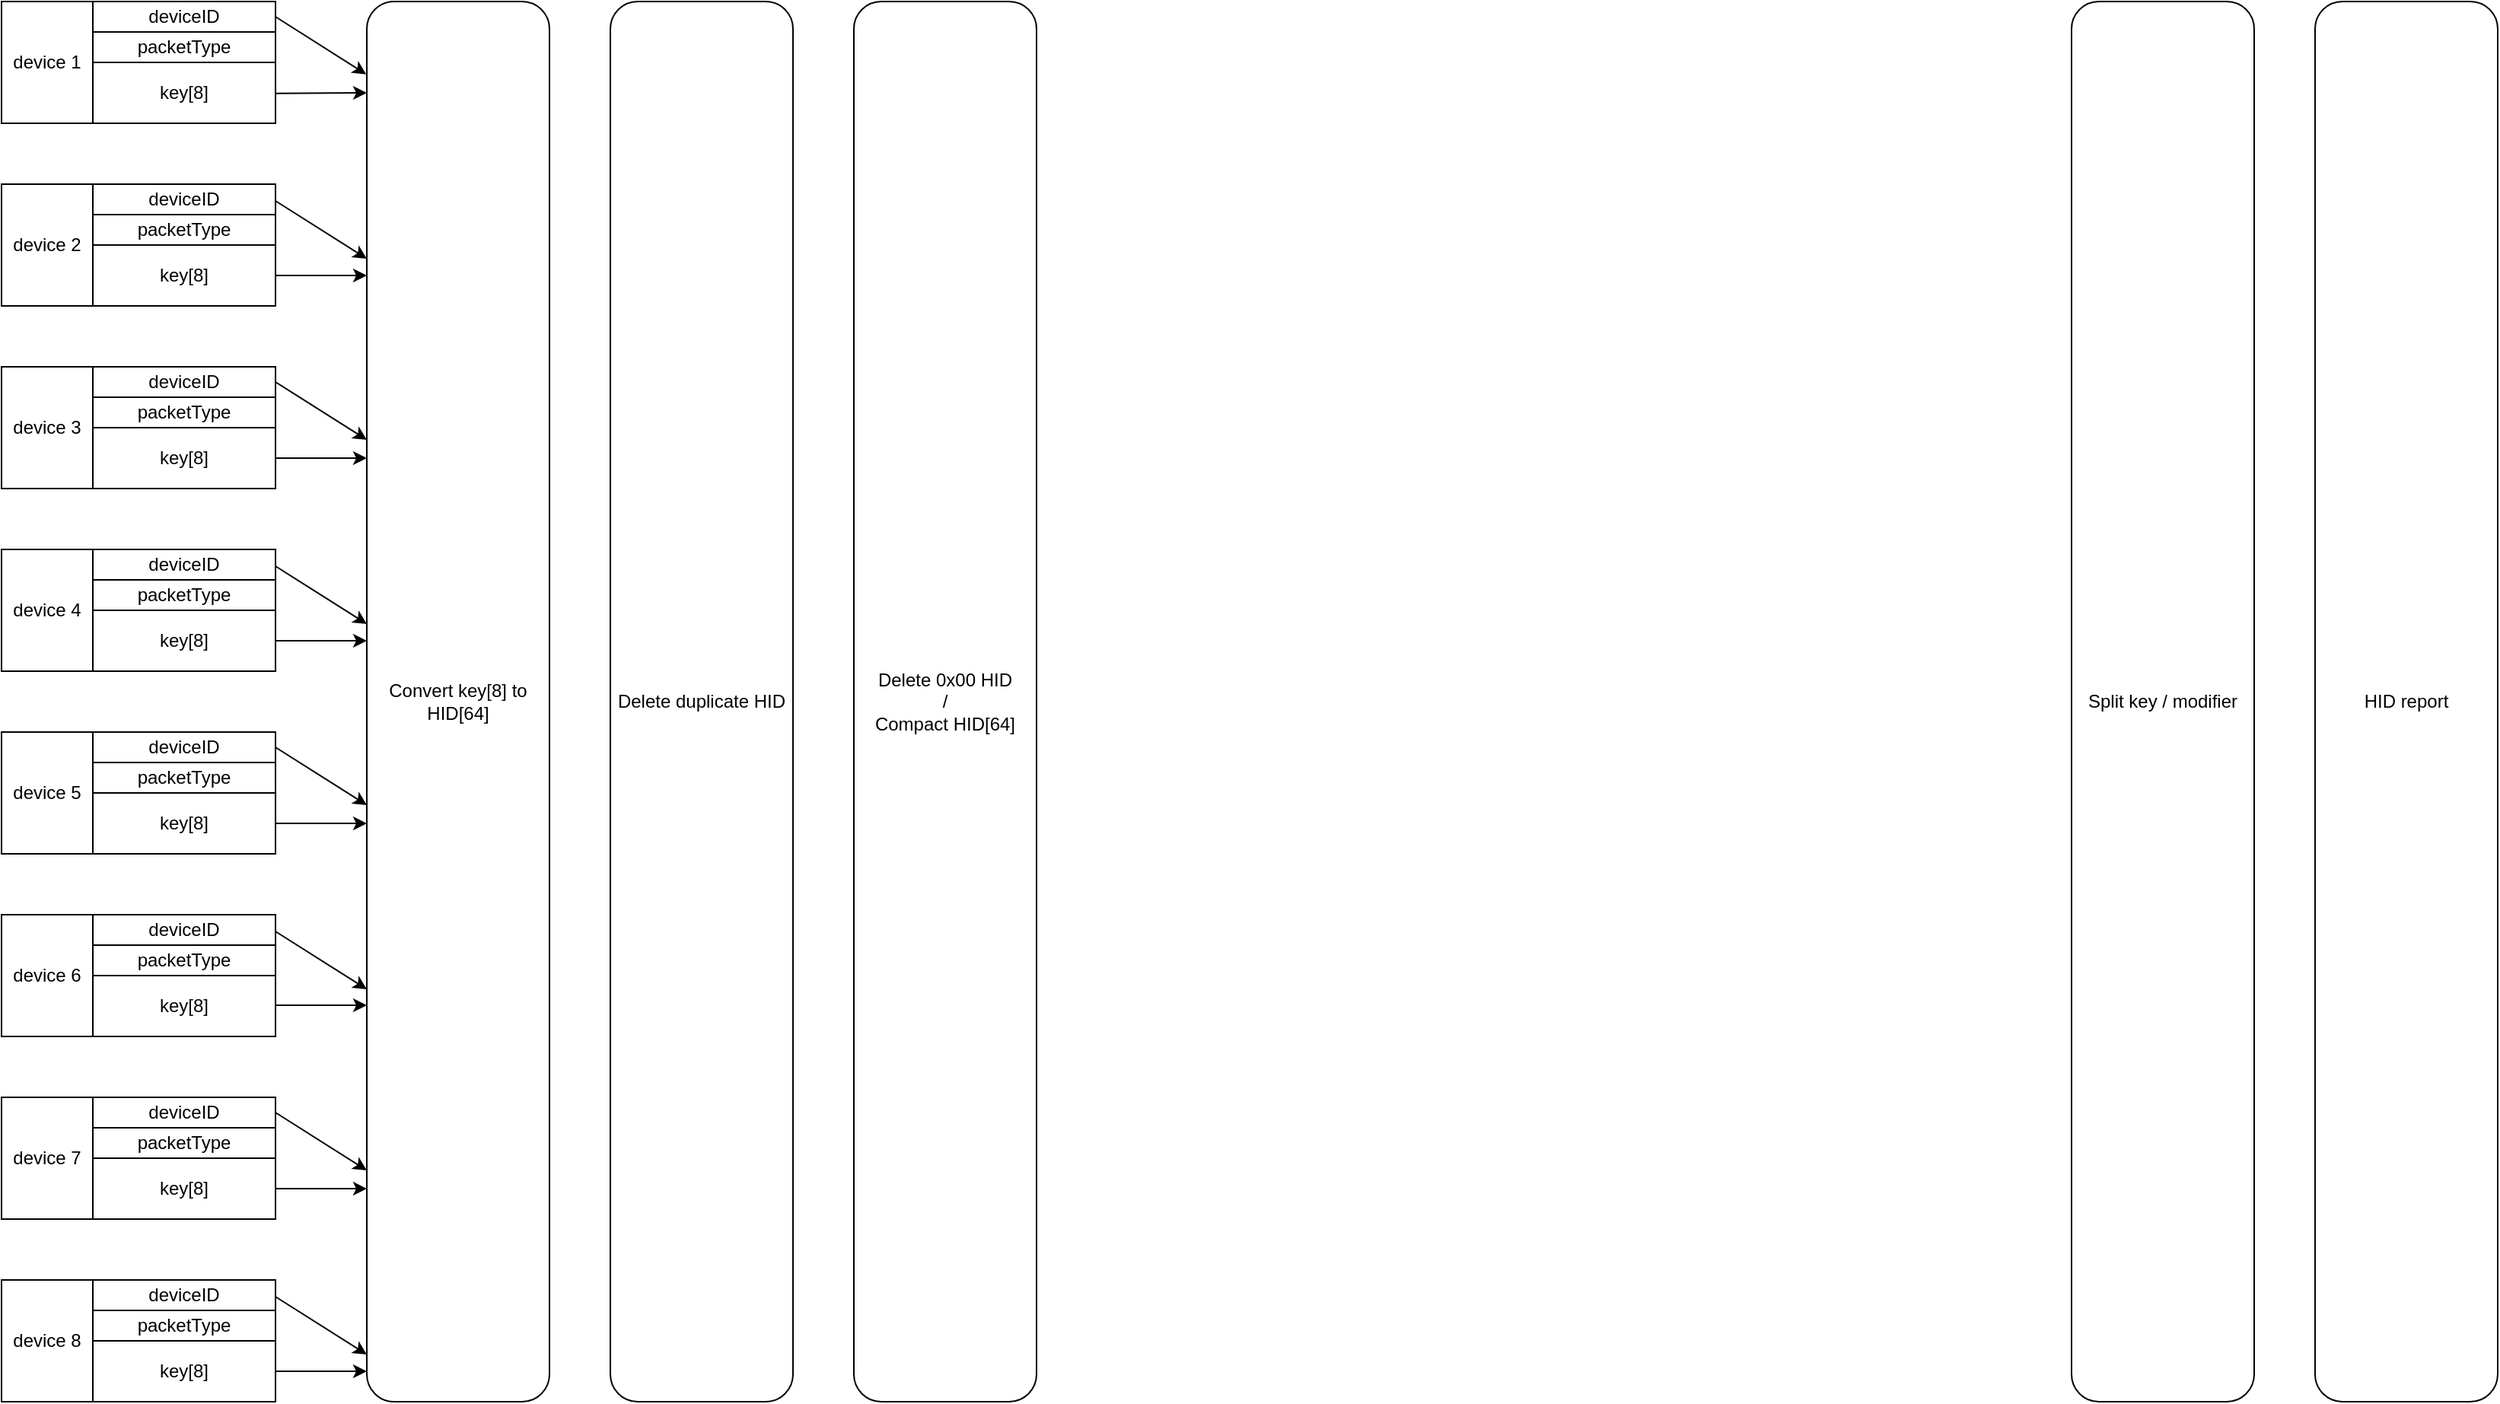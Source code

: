 <mxfile version="24.2.3" type="device">
  <diagram name="Page-1" id="1K8t9e2gKavGWn6M4ps2">
    <mxGraphModel dx="2963" dy="1580" grid="1" gridSize="10" guides="1" tooltips="1" connect="1" arrows="1" fold="1" page="1" pageScale="1" pageWidth="1920" pageHeight="1200" math="0" shadow="0">
      <root>
        <mxCell id="0" />
        <mxCell id="1" parent="0" />
        <mxCell id="XzW9qq2fiSl_eEfHe5dh-1" value="device 1" style="rounded=0;whiteSpace=wrap;html=1;" vertex="1" parent="1">
          <mxGeometry x="40" y="40" width="60" height="80" as="geometry" />
        </mxCell>
        <mxCell id="XzW9qq2fiSl_eEfHe5dh-3" value="deviceID" style="rounded=0;whiteSpace=wrap;html=1;" vertex="1" parent="1">
          <mxGeometry x="100" y="40" width="120" height="20" as="geometry" />
        </mxCell>
        <mxCell id="XzW9qq2fiSl_eEfHe5dh-4" value="packetType" style="rounded=0;whiteSpace=wrap;html=1;" vertex="1" parent="1">
          <mxGeometry x="100" y="60" width="120" height="20" as="geometry" />
        </mxCell>
        <mxCell id="XzW9qq2fiSl_eEfHe5dh-5" value="key[8]" style="rounded=0;whiteSpace=wrap;html=1;" vertex="1" parent="1">
          <mxGeometry x="100" y="80" width="120" height="40" as="geometry" />
        </mxCell>
        <mxCell id="XzW9qq2fiSl_eEfHe5dh-10" value="device 2" style="rounded=0;whiteSpace=wrap;html=1;" vertex="1" parent="1">
          <mxGeometry x="40" y="160" width="60" height="80" as="geometry" />
        </mxCell>
        <mxCell id="XzW9qq2fiSl_eEfHe5dh-11" value="deviceID" style="rounded=0;whiteSpace=wrap;html=1;" vertex="1" parent="1">
          <mxGeometry x="100" y="160" width="120" height="20" as="geometry" />
        </mxCell>
        <mxCell id="XzW9qq2fiSl_eEfHe5dh-12" value="packetType" style="rounded=0;whiteSpace=wrap;html=1;" vertex="1" parent="1">
          <mxGeometry x="100" y="180" width="120" height="20" as="geometry" />
        </mxCell>
        <mxCell id="XzW9qq2fiSl_eEfHe5dh-13" value="key[8]" style="rounded=0;whiteSpace=wrap;html=1;" vertex="1" parent="1">
          <mxGeometry x="100" y="200" width="120" height="40" as="geometry" />
        </mxCell>
        <mxCell id="XzW9qq2fiSl_eEfHe5dh-14" value="&lt;div&gt;device 3&lt;/div&gt;" style="rounded=0;whiteSpace=wrap;html=1;" vertex="1" parent="1">
          <mxGeometry x="40" y="280" width="60" height="80" as="geometry" />
        </mxCell>
        <mxCell id="XzW9qq2fiSl_eEfHe5dh-15" value="deviceID" style="rounded=0;whiteSpace=wrap;html=1;" vertex="1" parent="1">
          <mxGeometry x="100" y="280" width="120" height="20" as="geometry" />
        </mxCell>
        <mxCell id="XzW9qq2fiSl_eEfHe5dh-16" value="packetType" style="rounded=0;whiteSpace=wrap;html=1;" vertex="1" parent="1">
          <mxGeometry x="100" y="300" width="120" height="20" as="geometry" />
        </mxCell>
        <mxCell id="XzW9qq2fiSl_eEfHe5dh-17" value="key[8]" style="rounded=0;whiteSpace=wrap;html=1;" vertex="1" parent="1">
          <mxGeometry x="100" y="320" width="120" height="40" as="geometry" />
        </mxCell>
        <mxCell id="XzW9qq2fiSl_eEfHe5dh-18" value="&lt;div&gt;device 4&lt;/div&gt;" style="rounded=0;whiteSpace=wrap;html=1;" vertex="1" parent="1">
          <mxGeometry x="40" y="400" width="60" height="80" as="geometry" />
        </mxCell>
        <mxCell id="XzW9qq2fiSl_eEfHe5dh-19" value="deviceID" style="rounded=0;whiteSpace=wrap;html=1;" vertex="1" parent="1">
          <mxGeometry x="100" y="400" width="120" height="20" as="geometry" />
        </mxCell>
        <mxCell id="XzW9qq2fiSl_eEfHe5dh-20" value="packetType" style="rounded=0;whiteSpace=wrap;html=1;" vertex="1" parent="1">
          <mxGeometry x="100" y="420" width="120" height="20" as="geometry" />
        </mxCell>
        <mxCell id="XzW9qq2fiSl_eEfHe5dh-21" value="key[8]" style="rounded=0;whiteSpace=wrap;html=1;" vertex="1" parent="1">
          <mxGeometry x="100" y="440" width="120" height="40" as="geometry" />
        </mxCell>
        <mxCell id="XzW9qq2fiSl_eEfHe5dh-22" value="device 5" style="rounded=0;whiteSpace=wrap;html=1;" vertex="1" parent="1">
          <mxGeometry x="40" y="520" width="60" height="80" as="geometry" />
        </mxCell>
        <mxCell id="XzW9qq2fiSl_eEfHe5dh-23" value="deviceID" style="rounded=0;whiteSpace=wrap;html=1;" vertex="1" parent="1">
          <mxGeometry x="100" y="520" width="120" height="20" as="geometry" />
        </mxCell>
        <mxCell id="XzW9qq2fiSl_eEfHe5dh-24" value="packetType" style="rounded=0;whiteSpace=wrap;html=1;" vertex="1" parent="1">
          <mxGeometry x="100" y="540" width="120" height="20" as="geometry" />
        </mxCell>
        <mxCell id="XzW9qq2fiSl_eEfHe5dh-25" value="key[8]" style="rounded=0;whiteSpace=wrap;html=1;" vertex="1" parent="1">
          <mxGeometry x="100" y="560" width="120" height="40" as="geometry" />
        </mxCell>
        <mxCell id="XzW9qq2fiSl_eEfHe5dh-26" value="device 6" style="rounded=0;whiteSpace=wrap;html=1;" vertex="1" parent="1">
          <mxGeometry x="40" y="640" width="60" height="80" as="geometry" />
        </mxCell>
        <mxCell id="XzW9qq2fiSl_eEfHe5dh-27" value="deviceID" style="rounded=0;whiteSpace=wrap;html=1;" vertex="1" parent="1">
          <mxGeometry x="100" y="640" width="120" height="20" as="geometry" />
        </mxCell>
        <mxCell id="XzW9qq2fiSl_eEfHe5dh-28" value="packetType" style="rounded=0;whiteSpace=wrap;html=1;" vertex="1" parent="1">
          <mxGeometry x="100" y="660" width="120" height="20" as="geometry" />
        </mxCell>
        <mxCell id="XzW9qq2fiSl_eEfHe5dh-29" value="key[8]" style="rounded=0;whiteSpace=wrap;html=1;" vertex="1" parent="1">
          <mxGeometry x="100" y="680" width="120" height="40" as="geometry" />
        </mxCell>
        <mxCell id="XzW9qq2fiSl_eEfHe5dh-30" value="device 7" style="rounded=0;whiteSpace=wrap;html=1;" vertex="1" parent="1">
          <mxGeometry x="40" y="760" width="60" height="80" as="geometry" />
        </mxCell>
        <mxCell id="XzW9qq2fiSl_eEfHe5dh-31" value="deviceID" style="rounded=0;whiteSpace=wrap;html=1;" vertex="1" parent="1">
          <mxGeometry x="100" y="760" width="120" height="20" as="geometry" />
        </mxCell>
        <mxCell id="XzW9qq2fiSl_eEfHe5dh-32" value="packetType" style="rounded=0;whiteSpace=wrap;html=1;" vertex="1" parent="1">
          <mxGeometry x="100" y="780" width="120" height="20" as="geometry" />
        </mxCell>
        <mxCell id="XzW9qq2fiSl_eEfHe5dh-33" value="key[8]" style="rounded=0;whiteSpace=wrap;html=1;" vertex="1" parent="1">
          <mxGeometry x="100" y="800" width="120" height="40" as="geometry" />
        </mxCell>
        <mxCell id="XzW9qq2fiSl_eEfHe5dh-34" value="device 8" style="rounded=0;whiteSpace=wrap;html=1;" vertex="1" parent="1">
          <mxGeometry x="40" y="880" width="60" height="80" as="geometry" />
        </mxCell>
        <mxCell id="XzW9qq2fiSl_eEfHe5dh-35" value="deviceID" style="rounded=0;whiteSpace=wrap;html=1;" vertex="1" parent="1">
          <mxGeometry x="100" y="880" width="120" height="20" as="geometry" />
        </mxCell>
        <mxCell id="XzW9qq2fiSl_eEfHe5dh-36" value="packetType" style="rounded=0;whiteSpace=wrap;html=1;" vertex="1" parent="1">
          <mxGeometry x="100" y="900" width="120" height="20" as="geometry" />
        </mxCell>
        <mxCell id="XzW9qq2fiSl_eEfHe5dh-37" value="key[8]" style="rounded=0;whiteSpace=wrap;html=1;" vertex="1" parent="1">
          <mxGeometry x="100" y="920" width="120" height="40" as="geometry" />
        </mxCell>
        <mxCell id="XzW9qq2fiSl_eEfHe5dh-38" value="Convert key[8] to HID[64]" style="rounded=1;whiteSpace=wrap;html=1;glass=0;shadow=0;" vertex="1" parent="1">
          <mxGeometry x="280" y="40" width="120" height="920" as="geometry" />
        </mxCell>
        <mxCell id="XzW9qq2fiSl_eEfHe5dh-39" value="Delete duplicate HID" style="rounded=1;whiteSpace=wrap;html=1;" vertex="1" parent="1">
          <mxGeometry x="440" y="40" width="120" height="920" as="geometry" />
        </mxCell>
        <mxCell id="XzW9qq2fiSl_eEfHe5dh-40" value="&lt;div&gt;Delete 0x00 HID&lt;/div&gt;&lt;div&gt;/&lt;br&gt;&lt;/div&gt;&lt;div&gt;Compact HID[64]&lt;br&gt;&lt;/div&gt;" style="rounded=1;whiteSpace=wrap;html=1;" vertex="1" parent="1">
          <mxGeometry x="600" y="40" width="120" height="920" as="geometry" />
        </mxCell>
        <mxCell id="XzW9qq2fiSl_eEfHe5dh-41" value="HID report" style="rounded=1;whiteSpace=wrap;html=1;" vertex="1" parent="1">
          <mxGeometry x="1560" y="40" width="120" height="920" as="geometry" />
        </mxCell>
        <mxCell id="XzW9qq2fiSl_eEfHe5dh-42" value="Split key / modifier" style="rounded=1;whiteSpace=wrap;html=1;" vertex="1" parent="1">
          <mxGeometry x="1400" y="40" width="120" height="920" as="geometry" />
        </mxCell>
        <mxCell id="XzW9qq2fiSl_eEfHe5dh-43" value="" style="endArrow=classic;html=1;rounded=0;exitX=1;exitY=0.25;exitDx=0;exitDy=0;entryX=-0.003;entryY=0.054;entryDx=0;entryDy=0;entryPerimeter=0;" edge="1" parent="1">
          <mxGeometry width="50" height="50" relative="1" as="geometry">
            <mxPoint x="220.36" y="100.32" as="sourcePoint" />
            <mxPoint x="280" y="100" as="targetPoint" />
          </mxGeometry>
        </mxCell>
        <mxCell id="XzW9qq2fiSl_eEfHe5dh-44" value="" style="endArrow=classic;html=1;rounded=0;exitX=1;exitY=0.25;exitDx=0;exitDy=0;entryX=-0.003;entryY=0.054;entryDx=0;entryDy=0;entryPerimeter=0;" edge="1" parent="1">
          <mxGeometry width="50" height="50" relative="1" as="geometry">
            <mxPoint x="220" y="220" as="sourcePoint" />
            <mxPoint x="280" y="220" as="targetPoint" />
          </mxGeometry>
        </mxCell>
        <mxCell id="XzW9qq2fiSl_eEfHe5dh-45" value="" style="endArrow=classic;html=1;rounded=0;exitX=1;exitY=0.25;exitDx=0;exitDy=0;entryX=-0.003;entryY=0.054;entryDx=0;entryDy=0;entryPerimeter=0;" edge="1" parent="1">
          <mxGeometry width="50" height="50" relative="1" as="geometry">
            <mxPoint x="220" y="340" as="sourcePoint" />
            <mxPoint x="280" y="340" as="targetPoint" />
          </mxGeometry>
        </mxCell>
        <mxCell id="XzW9qq2fiSl_eEfHe5dh-46" value="" style="endArrow=classic;html=1;rounded=0;exitX=1;exitY=0.25;exitDx=0;exitDy=0;entryX=-0.003;entryY=0.054;entryDx=0;entryDy=0;entryPerimeter=0;" edge="1" parent="1">
          <mxGeometry width="50" height="50" relative="1" as="geometry">
            <mxPoint x="220" y="460" as="sourcePoint" />
            <mxPoint x="280" y="460" as="targetPoint" />
          </mxGeometry>
        </mxCell>
        <mxCell id="XzW9qq2fiSl_eEfHe5dh-47" value="" style="endArrow=classic;html=1;rounded=0;exitX=1;exitY=0.25;exitDx=0;exitDy=0;entryX=-0.003;entryY=0.054;entryDx=0;entryDy=0;entryPerimeter=0;" edge="1" parent="1">
          <mxGeometry width="50" height="50" relative="1" as="geometry">
            <mxPoint x="220" y="580" as="sourcePoint" />
            <mxPoint x="280" y="580" as="targetPoint" />
          </mxGeometry>
        </mxCell>
        <mxCell id="XzW9qq2fiSl_eEfHe5dh-48" value="" style="endArrow=classic;html=1;rounded=0;exitX=1;exitY=0.25;exitDx=0;exitDy=0;entryX=-0.003;entryY=0.054;entryDx=0;entryDy=0;entryPerimeter=0;" edge="1" parent="1">
          <mxGeometry width="50" height="50" relative="1" as="geometry">
            <mxPoint x="220" y="699.5" as="sourcePoint" />
            <mxPoint x="280" y="699.5" as="targetPoint" />
          </mxGeometry>
        </mxCell>
        <mxCell id="XzW9qq2fiSl_eEfHe5dh-49" value="" style="endArrow=classic;html=1;rounded=0;exitX=1;exitY=0.25;exitDx=0;exitDy=0;entryX=-0.003;entryY=0.054;entryDx=0;entryDy=0;entryPerimeter=0;" edge="1" parent="1">
          <mxGeometry width="50" height="50" relative="1" as="geometry">
            <mxPoint x="220" y="820" as="sourcePoint" />
            <mxPoint x="280" y="820" as="targetPoint" />
          </mxGeometry>
        </mxCell>
        <mxCell id="XzW9qq2fiSl_eEfHe5dh-50" value="" style="endArrow=classic;html=1;rounded=0;exitX=1;exitY=0.25;exitDx=0;exitDy=0;entryX=-0.003;entryY=0.054;entryDx=0;entryDy=0;entryPerimeter=0;" edge="1" parent="1">
          <mxGeometry width="50" height="50" relative="1" as="geometry">
            <mxPoint x="220" y="940" as="sourcePoint" />
            <mxPoint x="280" y="940" as="targetPoint" />
          </mxGeometry>
        </mxCell>
        <mxCell id="XzW9qq2fiSl_eEfHe5dh-51" value="" style="endArrow=classic;html=1;rounded=0;exitX=1;exitY=0.5;exitDx=0;exitDy=0;entryX=-0.003;entryY=0.052;entryDx=0;entryDy=0;entryPerimeter=0;" edge="1" parent="1" source="XzW9qq2fiSl_eEfHe5dh-3" target="XzW9qq2fiSl_eEfHe5dh-38">
          <mxGeometry width="50" height="50" relative="1" as="geometry">
            <mxPoint x="230.36" y="110.32" as="sourcePoint" />
            <mxPoint x="290" y="110" as="targetPoint" />
          </mxGeometry>
        </mxCell>
        <mxCell id="XzW9qq2fiSl_eEfHe5dh-52" value="" style="endArrow=classic;html=1;rounded=0;exitX=1;exitY=0.5;exitDx=0;exitDy=0;entryX=-0.003;entryY=0.052;entryDx=0;entryDy=0;entryPerimeter=0;" edge="1" parent="1">
          <mxGeometry width="50" height="50" relative="1" as="geometry">
            <mxPoint x="220" y="171" as="sourcePoint" />
            <mxPoint x="280" y="209" as="targetPoint" />
          </mxGeometry>
        </mxCell>
        <mxCell id="XzW9qq2fiSl_eEfHe5dh-53" value="" style="endArrow=classic;html=1;rounded=0;exitX=1;exitY=0.5;exitDx=0;exitDy=0;entryX=-0.003;entryY=0.052;entryDx=0;entryDy=0;entryPerimeter=0;" edge="1" parent="1">
          <mxGeometry width="50" height="50" relative="1" as="geometry">
            <mxPoint x="220" y="411" as="sourcePoint" />
            <mxPoint x="280" y="449" as="targetPoint" />
          </mxGeometry>
        </mxCell>
        <mxCell id="XzW9qq2fiSl_eEfHe5dh-54" value="" style="endArrow=classic;html=1;rounded=0;exitX=1;exitY=0.5;exitDx=0;exitDy=0;entryX=-0.003;entryY=0.052;entryDx=0;entryDy=0;entryPerimeter=0;" edge="1" parent="1">
          <mxGeometry width="50" height="50" relative="1" as="geometry">
            <mxPoint x="220" y="290" as="sourcePoint" />
            <mxPoint x="280" y="328" as="targetPoint" />
          </mxGeometry>
        </mxCell>
        <mxCell id="XzW9qq2fiSl_eEfHe5dh-55" value="" style="endArrow=classic;html=1;rounded=0;exitX=1;exitY=0.5;exitDx=0;exitDy=0;entryX=-0.003;entryY=0.052;entryDx=0;entryDy=0;entryPerimeter=0;" edge="1" parent="1">
          <mxGeometry width="50" height="50" relative="1" as="geometry">
            <mxPoint x="220" y="651" as="sourcePoint" />
            <mxPoint x="280" y="689" as="targetPoint" />
          </mxGeometry>
        </mxCell>
        <mxCell id="XzW9qq2fiSl_eEfHe5dh-56" value="" style="endArrow=classic;html=1;rounded=0;exitX=1;exitY=0.5;exitDx=0;exitDy=0;entryX=-0.003;entryY=0.052;entryDx=0;entryDy=0;entryPerimeter=0;" edge="1" parent="1">
          <mxGeometry width="50" height="50" relative="1" as="geometry">
            <mxPoint x="220" y="530" as="sourcePoint" />
            <mxPoint x="280" y="568" as="targetPoint" />
          </mxGeometry>
        </mxCell>
        <mxCell id="XzW9qq2fiSl_eEfHe5dh-57" value="" style="endArrow=classic;html=1;rounded=0;exitX=1;exitY=0.5;exitDx=0;exitDy=0;entryX=-0.003;entryY=0.052;entryDx=0;entryDy=0;entryPerimeter=0;" edge="1" parent="1">
          <mxGeometry width="50" height="50" relative="1" as="geometry">
            <mxPoint x="220" y="891" as="sourcePoint" />
            <mxPoint x="280" y="929" as="targetPoint" />
          </mxGeometry>
        </mxCell>
        <mxCell id="XzW9qq2fiSl_eEfHe5dh-58" value="" style="endArrow=classic;html=1;rounded=0;exitX=1;exitY=0.5;exitDx=0;exitDy=0;entryX=-0.003;entryY=0.052;entryDx=0;entryDy=0;entryPerimeter=0;" edge="1" parent="1">
          <mxGeometry width="50" height="50" relative="1" as="geometry">
            <mxPoint x="220" y="770" as="sourcePoint" />
            <mxPoint x="280" y="808" as="targetPoint" />
          </mxGeometry>
        </mxCell>
      </root>
    </mxGraphModel>
  </diagram>
</mxfile>
